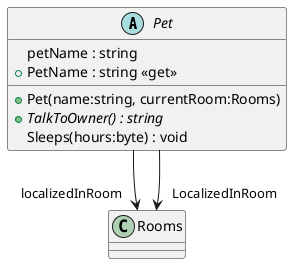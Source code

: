 @startuml
abstract class Pet {
    + Pet(name:string, currentRoom:Rooms)
    petName : string
    + PetName : string <<get>>
    + {abstract} TalkToOwner() : string
    Sleeps(hours:byte) : void
}
Pet --> "localizedInRoom" Rooms
Pet --> "LocalizedInRoom" Rooms
@enduml
